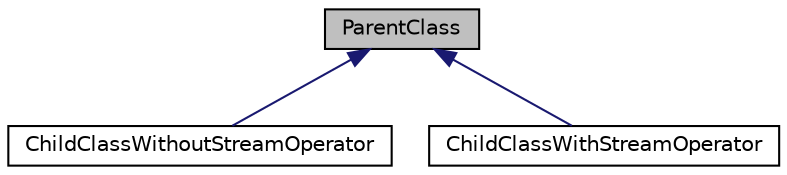 digraph "ParentClass"
{
 // LATEX_PDF_SIZE
  edge [fontname="Helvetica",fontsize="10",labelfontname="Helvetica",labelfontsize="10"];
  node [fontname="Helvetica",fontsize="10",shape=record];
  Node1 [label="ParentClass",height=0.2,width=0.4,color="black", fillcolor="grey75", style="filled", fontcolor="black",tooltip=" "];
  Node1 -> Node2 [dir="back",color="midnightblue",fontsize="10",style="solid",fontname="Helvetica"];
  Node2 [label="ChildClassWithoutStreamOperator",height=0.2,width=0.4,color="black", fillcolor="white", style="filled",URL="$classChildClassWithoutStreamOperator.html",tooltip=" "];
  Node1 -> Node3 [dir="back",color="midnightblue",fontsize="10",style="solid",fontname="Helvetica"];
  Node3 [label="ChildClassWithStreamOperator",height=0.2,width=0.4,color="black", fillcolor="white", style="filled",URL="$classChildClassWithStreamOperator.html",tooltip=" "];
}
